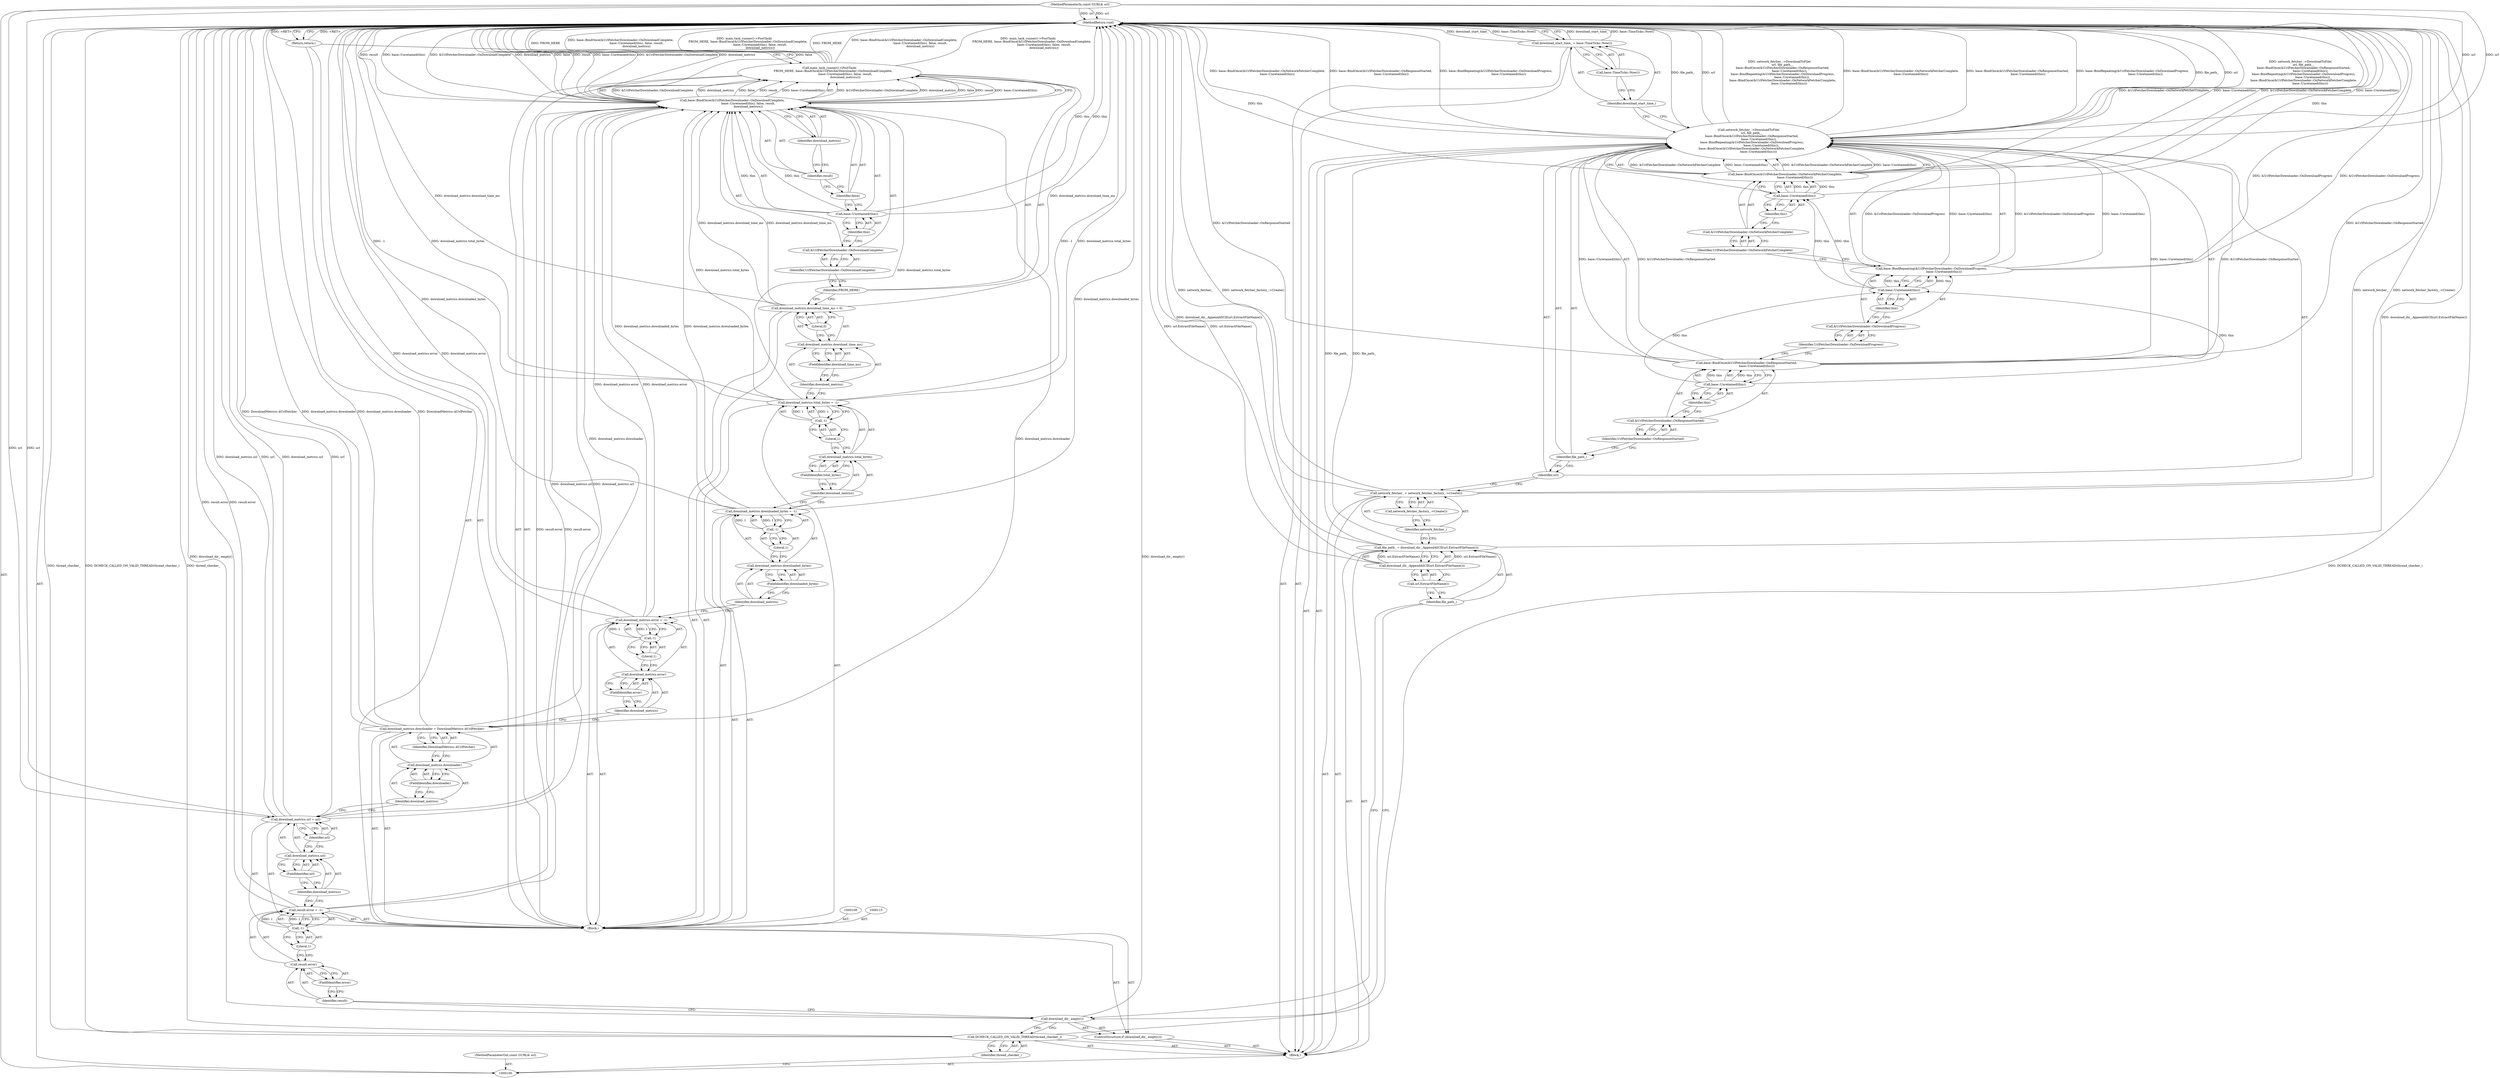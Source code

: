 digraph "0_Chrome_e7b0b560a8f1c3f1c15a2c7486d212543660b8a6_1" {
"1000188" [label="(MethodReturn,void)"];
"1000101" [label="(MethodParameterIn,const GURL& url)"];
"1000261" [label="(MethodParameterOut,const GURL& url)"];
"1000102" [label="(Block,)"];
"1000124" [label="(FieldIdentifier,downloader)"];
"1000125" [label="(Identifier,DownloadMetrics::kUrlFetcher)"];
"1000121" [label="(Call,download_metrics.downloader = DownloadMetrics::kUrlFetcher)"];
"1000122" [label="(Call,download_metrics.downloader)"];
"1000123" [label="(Identifier,download_metrics)"];
"1000129" [label="(FieldIdentifier,error)"];
"1000130" [label="(Call,-1)"];
"1000131" [label="(Literal,1)"];
"1000126" [label="(Call,download_metrics.error = -1)"];
"1000127" [label="(Call,download_metrics.error)"];
"1000128" [label="(Identifier,download_metrics)"];
"1000135" [label="(FieldIdentifier,downloaded_bytes)"];
"1000132" [label="(Call,download_metrics.downloaded_bytes = -1)"];
"1000133" [label="(Call,download_metrics.downloaded_bytes)"];
"1000134" [label="(Identifier,download_metrics)"];
"1000136" [label="(Call,-1)"];
"1000137" [label="(Literal,1)"];
"1000141" [label="(FieldIdentifier,total_bytes)"];
"1000142" [label="(Call,-1)"];
"1000143" [label="(Literal,1)"];
"1000138" [label="(Call,download_metrics.total_bytes = -1)"];
"1000139" [label="(Call,download_metrics.total_bytes)"];
"1000140" [label="(Identifier,download_metrics)"];
"1000147" [label="(FieldIdentifier,download_time_ms)"];
"1000144" [label="(Call,download_metrics.download_time_ms = 0)"];
"1000145" [label="(Call,download_metrics.download_time_ms)"];
"1000146" [label="(Identifier,download_metrics)"];
"1000148" [label="(Literal,0)"];
"1000149" [label="(Call,main_task_runner()->PostTask(\n        FROM_HERE, base::BindOnce(&UrlFetcherDownloader::OnDownloadComplete,\n                                  base::Unretained(this), false, result,\n                                  download_metrics)))"];
"1000151" [label="(Call,base::BindOnce(&UrlFetcherDownloader::OnDownloadComplete,\n                                  base::Unretained(this), false, result,\n                                  download_metrics))"];
"1000152" [label="(Call,&UrlFetcherDownloader::OnDownloadComplete)"];
"1000153" [label="(Identifier,UrlFetcherDownloader::OnDownloadComplete)"];
"1000150" [label="(Identifier,FROM_HERE)"];
"1000154" [label="(Call,base::Unretained(this))"];
"1000155" [label="(Identifier,this)"];
"1000156" [label="(Identifier,false)"];
"1000157" [label="(Identifier,result)"];
"1000158" [label="(Identifier,download_metrics)"];
"1000103" [label="(Call,DCHECK_CALLED_ON_VALID_THREAD(thread_checker_))"];
"1000104" [label="(Identifier,thread_checker_)"];
"1000159" [label="(Return,return;)"];
"1000162" [label="(Call,download_dir_.AppendASCII(url.ExtractFileName()))"];
"1000160" [label="(Call,file_path_ = download_dir_.AppendASCII(url.ExtractFileName()))"];
"1000161" [label="(Identifier,file_path_)"];
"1000163" [label="(Call,url.ExtractFileName())"];
"1000166" [label="(Call,network_fetcher_factory_->Create())"];
"1000164" [label="(Call,network_fetcher_ = network_fetcher_factory_->Create())"];
"1000165" [label="(Identifier,network_fetcher_)"];
"1000167" [label="(Call,network_fetcher_->DownloadToFile(\n      url, file_path_,\n       base::BindOnce(&UrlFetcherDownloader::OnResponseStarted,\n                      base::Unretained(this)),\n       base::BindRepeating(&UrlFetcherDownloader::OnDownloadProgress,\n                           base::Unretained(this)),\n       base::BindOnce(&UrlFetcherDownloader::OnNetworkFetcherComplete,\n                     base::Unretained(this))))"];
"1000169" [label="(Identifier,file_path_)"];
"1000168" [label="(Identifier,url)"];
"1000171" [label="(Call,&UrlFetcherDownloader::OnResponseStarted)"];
"1000172" [label="(Identifier,UrlFetcherDownloader::OnResponseStarted)"];
"1000170" [label="(Call,base::BindOnce(&UrlFetcherDownloader::OnResponseStarted,\n                      base::Unretained(this)))"];
"1000173" [label="(Call,base::Unretained(this))"];
"1000174" [label="(Identifier,this)"];
"1000176" [label="(Call,&UrlFetcherDownloader::OnDownloadProgress)"];
"1000177" [label="(Identifier,UrlFetcherDownloader::OnDownloadProgress)"];
"1000175" [label="(Call,base::BindRepeating(&UrlFetcherDownloader::OnDownloadProgress,\n                           base::Unretained(this)))"];
"1000178" [label="(Call,base::Unretained(this))"];
"1000179" [label="(Identifier,this)"];
"1000181" [label="(Call,&UrlFetcherDownloader::OnNetworkFetcherComplete)"];
"1000182" [label="(Identifier,UrlFetcherDownloader::OnNetworkFetcherComplete)"];
"1000180" [label="(Call,base::BindOnce(&UrlFetcherDownloader::OnNetworkFetcherComplete,\n                     base::Unretained(this)))"];
"1000183" [label="(Call,base::Unretained(this))"];
"1000184" [label="(Identifier,this)"];
"1000187" [label="(Call,base::TimeTicks::Now())"];
"1000185" [label="(Call,download_start_time_ = base::TimeTicks::Now())"];
"1000186" [label="(Identifier,download_start_time_)"];
"1000105" [label="(ControlStructure,if (download_dir_.empty()))"];
"1000106" [label="(Call,download_dir_.empty())"];
"1000112" [label="(FieldIdentifier,error)"];
"1000113" [label="(Call,-1)"];
"1000114" [label="(Literal,1)"];
"1000109" [label="(Call,result.error = -1)"];
"1000110" [label="(Call,result.error)"];
"1000111" [label="(Identifier,result)"];
"1000107" [label="(Block,)"];
"1000119" [label="(FieldIdentifier,url)"];
"1000120" [label="(Identifier,url)"];
"1000116" [label="(Call,download_metrics.url = url)"];
"1000117" [label="(Call,download_metrics.url)"];
"1000118" [label="(Identifier,download_metrics)"];
"1000188" -> "1000100"  [label="AST: "];
"1000188" -> "1000159"  [label="CFG: "];
"1000188" -> "1000185"  [label="CFG: "];
"1000116" -> "1000188"  [label="DDG: download_metrics.url"];
"1000116" -> "1000188"  [label="DDG: url"];
"1000121" -> "1000188"  [label="DDG: DownloadMetrics::kUrlFetcher"];
"1000121" -> "1000188"  [label="DDG: download_metrics.downloader"];
"1000149" -> "1000188"  [label="DDG: base::BindOnce(&UrlFetcherDownloader::OnDownloadComplete,\n                                  base::Unretained(this), false, result,\n                                  download_metrics)"];
"1000149" -> "1000188"  [label="DDG: main_task_runner()->PostTask(\n        FROM_HERE, base::BindOnce(&UrlFetcherDownloader::OnDownloadComplete,\n                                  base::Unretained(this), false, result,\n                                  download_metrics))"];
"1000149" -> "1000188"  [label="DDG: FROM_HERE"];
"1000167" -> "1000188"  [label="DDG: file_path_"];
"1000167" -> "1000188"  [label="DDG: url"];
"1000167" -> "1000188"  [label="DDG: network_fetcher_->DownloadToFile(\n      url, file_path_,\n       base::BindOnce(&UrlFetcherDownloader::OnResponseStarted,\n                      base::Unretained(this)),\n       base::BindRepeating(&UrlFetcherDownloader::OnDownloadProgress,\n                           base::Unretained(this)),\n       base::BindOnce(&UrlFetcherDownloader::OnNetworkFetcherComplete,\n                     base::Unretained(this)))"];
"1000167" -> "1000188"  [label="DDG: base::BindOnce(&UrlFetcherDownloader::OnNetworkFetcherComplete,\n                     base::Unretained(this))"];
"1000167" -> "1000188"  [label="DDG: base::BindOnce(&UrlFetcherDownloader::OnResponseStarted,\n                      base::Unretained(this))"];
"1000167" -> "1000188"  [label="DDG: base::BindRepeating(&UrlFetcherDownloader::OnDownloadProgress,\n                           base::Unretained(this))"];
"1000151" -> "1000188"  [label="DDG: result"];
"1000151" -> "1000188"  [label="DDG: base::Unretained(this)"];
"1000151" -> "1000188"  [label="DDG: &UrlFetcherDownloader::OnDownloadComplete"];
"1000151" -> "1000188"  [label="DDG: download_metrics"];
"1000151" -> "1000188"  [label="DDG: false"];
"1000103" -> "1000188"  [label="DDG: thread_checker_"];
"1000103" -> "1000188"  [label="DDG: DCHECK_CALLED_ON_VALID_THREAD(thread_checker_)"];
"1000180" -> "1000188"  [label="DDG: &UrlFetcherDownloader::OnNetworkFetcherComplete"];
"1000180" -> "1000188"  [label="DDG: base::Unretained(this)"];
"1000126" -> "1000188"  [label="DDG: download_metrics.error"];
"1000132" -> "1000188"  [label="DDG: download_metrics.downloaded_bytes"];
"1000164" -> "1000188"  [label="DDG: network_fetcher_"];
"1000164" -> "1000188"  [label="DDG: network_fetcher_factory_->Create()"];
"1000185" -> "1000188"  [label="DDG: download_start_time_"];
"1000185" -> "1000188"  [label="DDG: base::TimeTicks::Now()"];
"1000138" -> "1000188"  [label="DDG: -1"];
"1000138" -> "1000188"  [label="DDG: download_metrics.total_bytes"];
"1000183" -> "1000188"  [label="DDG: this"];
"1000154" -> "1000188"  [label="DDG: this"];
"1000175" -> "1000188"  [label="DDG: &UrlFetcherDownloader::OnDownloadProgress"];
"1000101" -> "1000188"  [label="DDG: url"];
"1000109" -> "1000188"  [label="DDG: result.error"];
"1000144" -> "1000188"  [label="DDG: download_metrics.download_time_ms"];
"1000170" -> "1000188"  [label="DDG: &UrlFetcherDownloader::OnResponseStarted"];
"1000162" -> "1000188"  [label="DDG: url.ExtractFileName()"];
"1000160" -> "1000188"  [label="DDG: download_dir_.AppendASCII(url.ExtractFileName())"];
"1000106" -> "1000188"  [label="DDG: download_dir_.empty()"];
"1000159" -> "1000188"  [label="DDG: <RET>"];
"1000101" -> "1000100"  [label="AST: "];
"1000101" -> "1000188"  [label="DDG: url"];
"1000101" -> "1000116"  [label="DDG: url"];
"1000101" -> "1000167"  [label="DDG: url"];
"1000261" -> "1000100"  [label="AST: "];
"1000102" -> "1000100"  [label="AST: "];
"1000103" -> "1000102"  [label="AST: "];
"1000105" -> "1000102"  [label="AST: "];
"1000160" -> "1000102"  [label="AST: "];
"1000164" -> "1000102"  [label="AST: "];
"1000167" -> "1000102"  [label="AST: "];
"1000185" -> "1000102"  [label="AST: "];
"1000124" -> "1000122"  [label="AST: "];
"1000124" -> "1000123"  [label="CFG: "];
"1000122" -> "1000124"  [label="CFG: "];
"1000125" -> "1000121"  [label="AST: "];
"1000125" -> "1000122"  [label="CFG: "];
"1000121" -> "1000125"  [label="CFG: "];
"1000121" -> "1000107"  [label="AST: "];
"1000121" -> "1000125"  [label="CFG: "];
"1000122" -> "1000121"  [label="AST: "];
"1000125" -> "1000121"  [label="AST: "];
"1000128" -> "1000121"  [label="CFG: "];
"1000121" -> "1000188"  [label="DDG: DownloadMetrics::kUrlFetcher"];
"1000121" -> "1000188"  [label="DDG: download_metrics.downloader"];
"1000121" -> "1000151"  [label="DDG: download_metrics.downloader"];
"1000122" -> "1000121"  [label="AST: "];
"1000122" -> "1000124"  [label="CFG: "];
"1000123" -> "1000122"  [label="AST: "];
"1000124" -> "1000122"  [label="AST: "];
"1000125" -> "1000122"  [label="CFG: "];
"1000123" -> "1000122"  [label="AST: "];
"1000123" -> "1000116"  [label="CFG: "];
"1000124" -> "1000123"  [label="CFG: "];
"1000129" -> "1000127"  [label="AST: "];
"1000129" -> "1000128"  [label="CFG: "];
"1000127" -> "1000129"  [label="CFG: "];
"1000130" -> "1000126"  [label="AST: "];
"1000130" -> "1000131"  [label="CFG: "];
"1000131" -> "1000130"  [label="AST: "];
"1000126" -> "1000130"  [label="CFG: "];
"1000130" -> "1000126"  [label="DDG: 1"];
"1000131" -> "1000130"  [label="AST: "];
"1000131" -> "1000127"  [label="CFG: "];
"1000130" -> "1000131"  [label="CFG: "];
"1000126" -> "1000107"  [label="AST: "];
"1000126" -> "1000130"  [label="CFG: "];
"1000127" -> "1000126"  [label="AST: "];
"1000130" -> "1000126"  [label="AST: "];
"1000134" -> "1000126"  [label="CFG: "];
"1000126" -> "1000188"  [label="DDG: download_metrics.error"];
"1000130" -> "1000126"  [label="DDG: 1"];
"1000126" -> "1000151"  [label="DDG: download_metrics.error"];
"1000127" -> "1000126"  [label="AST: "];
"1000127" -> "1000129"  [label="CFG: "];
"1000128" -> "1000127"  [label="AST: "];
"1000129" -> "1000127"  [label="AST: "];
"1000131" -> "1000127"  [label="CFG: "];
"1000128" -> "1000127"  [label="AST: "];
"1000128" -> "1000121"  [label="CFG: "];
"1000129" -> "1000128"  [label="CFG: "];
"1000135" -> "1000133"  [label="AST: "];
"1000135" -> "1000134"  [label="CFG: "];
"1000133" -> "1000135"  [label="CFG: "];
"1000132" -> "1000107"  [label="AST: "];
"1000132" -> "1000136"  [label="CFG: "];
"1000133" -> "1000132"  [label="AST: "];
"1000136" -> "1000132"  [label="AST: "];
"1000140" -> "1000132"  [label="CFG: "];
"1000132" -> "1000188"  [label="DDG: download_metrics.downloaded_bytes"];
"1000136" -> "1000132"  [label="DDG: 1"];
"1000132" -> "1000151"  [label="DDG: download_metrics.downloaded_bytes"];
"1000133" -> "1000132"  [label="AST: "];
"1000133" -> "1000135"  [label="CFG: "];
"1000134" -> "1000133"  [label="AST: "];
"1000135" -> "1000133"  [label="AST: "];
"1000137" -> "1000133"  [label="CFG: "];
"1000134" -> "1000133"  [label="AST: "];
"1000134" -> "1000126"  [label="CFG: "];
"1000135" -> "1000134"  [label="CFG: "];
"1000136" -> "1000132"  [label="AST: "];
"1000136" -> "1000137"  [label="CFG: "];
"1000137" -> "1000136"  [label="AST: "];
"1000132" -> "1000136"  [label="CFG: "];
"1000136" -> "1000132"  [label="DDG: 1"];
"1000137" -> "1000136"  [label="AST: "];
"1000137" -> "1000133"  [label="CFG: "];
"1000136" -> "1000137"  [label="CFG: "];
"1000141" -> "1000139"  [label="AST: "];
"1000141" -> "1000140"  [label="CFG: "];
"1000139" -> "1000141"  [label="CFG: "];
"1000142" -> "1000138"  [label="AST: "];
"1000142" -> "1000143"  [label="CFG: "];
"1000143" -> "1000142"  [label="AST: "];
"1000138" -> "1000142"  [label="CFG: "];
"1000142" -> "1000138"  [label="DDG: 1"];
"1000143" -> "1000142"  [label="AST: "];
"1000143" -> "1000139"  [label="CFG: "];
"1000142" -> "1000143"  [label="CFG: "];
"1000138" -> "1000107"  [label="AST: "];
"1000138" -> "1000142"  [label="CFG: "];
"1000139" -> "1000138"  [label="AST: "];
"1000142" -> "1000138"  [label="AST: "];
"1000146" -> "1000138"  [label="CFG: "];
"1000138" -> "1000188"  [label="DDG: -1"];
"1000138" -> "1000188"  [label="DDG: download_metrics.total_bytes"];
"1000142" -> "1000138"  [label="DDG: 1"];
"1000138" -> "1000151"  [label="DDG: download_metrics.total_bytes"];
"1000139" -> "1000138"  [label="AST: "];
"1000139" -> "1000141"  [label="CFG: "];
"1000140" -> "1000139"  [label="AST: "];
"1000141" -> "1000139"  [label="AST: "];
"1000143" -> "1000139"  [label="CFG: "];
"1000140" -> "1000139"  [label="AST: "];
"1000140" -> "1000132"  [label="CFG: "];
"1000141" -> "1000140"  [label="CFG: "];
"1000147" -> "1000145"  [label="AST: "];
"1000147" -> "1000146"  [label="CFG: "];
"1000145" -> "1000147"  [label="CFG: "];
"1000144" -> "1000107"  [label="AST: "];
"1000144" -> "1000148"  [label="CFG: "];
"1000145" -> "1000144"  [label="AST: "];
"1000148" -> "1000144"  [label="AST: "];
"1000150" -> "1000144"  [label="CFG: "];
"1000144" -> "1000188"  [label="DDG: download_metrics.download_time_ms"];
"1000144" -> "1000151"  [label="DDG: download_metrics.download_time_ms"];
"1000145" -> "1000144"  [label="AST: "];
"1000145" -> "1000147"  [label="CFG: "];
"1000146" -> "1000145"  [label="AST: "];
"1000147" -> "1000145"  [label="AST: "];
"1000148" -> "1000145"  [label="CFG: "];
"1000146" -> "1000145"  [label="AST: "];
"1000146" -> "1000138"  [label="CFG: "];
"1000147" -> "1000146"  [label="CFG: "];
"1000148" -> "1000144"  [label="AST: "];
"1000148" -> "1000145"  [label="CFG: "];
"1000144" -> "1000148"  [label="CFG: "];
"1000149" -> "1000107"  [label="AST: "];
"1000149" -> "1000151"  [label="CFG: "];
"1000150" -> "1000149"  [label="AST: "];
"1000151" -> "1000149"  [label="AST: "];
"1000159" -> "1000149"  [label="CFG: "];
"1000149" -> "1000188"  [label="DDG: base::BindOnce(&UrlFetcherDownloader::OnDownloadComplete,\n                                  base::Unretained(this), false, result,\n                                  download_metrics)"];
"1000149" -> "1000188"  [label="DDG: main_task_runner()->PostTask(\n        FROM_HERE, base::BindOnce(&UrlFetcherDownloader::OnDownloadComplete,\n                                  base::Unretained(this), false, result,\n                                  download_metrics))"];
"1000149" -> "1000188"  [label="DDG: FROM_HERE"];
"1000151" -> "1000149"  [label="DDG: &UrlFetcherDownloader::OnDownloadComplete"];
"1000151" -> "1000149"  [label="DDG: download_metrics"];
"1000151" -> "1000149"  [label="DDG: false"];
"1000151" -> "1000149"  [label="DDG: result"];
"1000151" -> "1000149"  [label="DDG: base::Unretained(this)"];
"1000151" -> "1000149"  [label="AST: "];
"1000151" -> "1000158"  [label="CFG: "];
"1000152" -> "1000151"  [label="AST: "];
"1000154" -> "1000151"  [label="AST: "];
"1000156" -> "1000151"  [label="AST: "];
"1000157" -> "1000151"  [label="AST: "];
"1000158" -> "1000151"  [label="AST: "];
"1000149" -> "1000151"  [label="CFG: "];
"1000151" -> "1000188"  [label="DDG: result"];
"1000151" -> "1000188"  [label="DDG: base::Unretained(this)"];
"1000151" -> "1000188"  [label="DDG: &UrlFetcherDownloader::OnDownloadComplete"];
"1000151" -> "1000188"  [label="DDG: download_metrics"];
"1000151" -> "1000188"  [label="DDG: false"];
"1000151" -> "1000149"  [label="DDG: &UrlFetcherDownloader::OnDownloadComplete"];
"1000151" -> "1000149"  [label="DDG: download_metrics"];
"1000151" -> "1000149"  [label="DDG: false"];
"1000151" -> "1000149"  [label="DDG: result"];
"1000151" -> "1000149"  [label="DDG: base::Unretained(this)"];
"1000154" -> "1000151"  [label="DDG: this"];
"1000109" -> "1000151"  [label="DDG: result.error"];
"1000116" -> "1000151"  [label="DDG: download_metrics.url"];
"1000138" -> "1000151"  [label="DDG: download_metrics.total_bytes"];
"1000126" -> "1000151"  [label="DDG: download_metrics.error"];
"1000132" -> "1000151"  [label="DDG: download_metrics.downloaded_bytes"];
"1000121" -> "1000151"  [label="DDG: download_metrics.downloader"];
"1000144" -> "1000151"  [label="DDG: download_metrics.download_time_ms"];
"1000152" -> "1000151"  [label="AST: "];
"1000152" -> "1000153"  [label="CFG: "];
"1000153" -> "1000152"  [label="AST: "];
"1000155" -> "1000152"  [label="CFG: "];
"1000153" -> "1000152"  [label="AST: "];
"1000153" -> "1000150"  [label="CFG: "];
"1000152" -> "1000153"  [label="CFG: "];
"1000150" -> "1000149"  [label="AST: "];
"1000150" -> "1000144"  [label="CFG: "];
"1000153" -> "1000150"  [label="CFG: "];
"1000154" -> "1000151"  [label="AST: "];
"1000154" -> "1000155"  [label="CFG: "];
"1000155" -> "1000154"  [label="AST: "];
"1000156" -> "1000154"  [label="CFG: "];
"1000154" -> "1000188"  [label="DDG: this"];
"1000154" -> "1000151"  [label="DDG: this"];
"1000155" -> "1000154"  [label="AST: "];
"1000155" -> "1000152"  [label="CFG: "];
"1000154" -> "1000155"  [label="CFG: "];
"1000156" -> "1000151"  [label="AST: "];
"1000156" -> "1000154"  [label="CFG: "];
"1000157" -> "1000156"  [label="CFG: "];
"1000157" -> "1000151"  [label="AST: "];
"1000157" -> "1000156"  [label="CFG: "];
"1000158" -> "1000157"  [label="CFG: "];
"1000158" -> "1000151"  [label="AST: "];
"1000158" -> "1000157"  [label="CFG: "];
"1000151" -> "1000158"  [label="CFG: "];
"1000103" -> "1000102"  [label="AST: "];
"1000103" -> "1000104"  [label="CFG: "];
"1000104" -> "1000103"  [label="AST: "];
"1000106" -> "1000103"  [label="CFG: "];
"1000103" -> "1000188"  [label="DDG: thread_checker_"];
"1000103" -> "1000188"  [label="DDG: DCHECK_CALLED_ON_VALID_THREAD(thread_checker_)"];
"1000104" -> "1000103"  [label="AST: "];
"1000104" -> "1000100"  [label="CFG: "];
"1000103" -> "1000104"  [label="CFG: "];
"1000159" -> "1000107"  [label="AST: "];
"1000159" -> "1000149"  [label="CFG: "];
"1000188" -> "1000159"  [label="CFG: "];
"1000159" -> "1000188"  [label="DDG: <RET>"];
"1000162" -> "1000160"  [label="AST: "];
"1000162" -> "1000163"  [label="CFG: "];
"1000163" -> "1000162"  [label="AST: "];
"1000160" -> "1000162"  [label="CFG: "];
"1000162" -> "1000188"  [label="DDG: url.ExtractFileName()"];
"1000162" -> "1000160"  [label="DDG: url.ExtractFileName()"];
"1000160" -> "1000102"  [label="AST: "];
"1000160" -> "1000162"  [label="CFG: "];
"1000161" -> "1000160"  [label="AST: "];
"1000162" -> "1000160"  [label="AST: "];
"1000165" -> "1000160"  [label="CFG: "];
"1000160" -> "1000188"  [label="DDG: download_dir_.AppendASCII(url.ExtractFileName())"];
"1000162" -> "1000160"  [label="DDG: url.ExtractFileName()"];
"1000160" -> "1000167"  [label="DDG: file_path_"];
"1000161" -> "1000160"  [label="AST: "];
"1000161" -> "1000106"  [label="CFG: "];
"1000163" -> "1000161"  [label="CFG: "];
"1000163" -> "1000162"  [label="AST: "];
"1000163" -> "1000161"  [label="CFG: "];
"1000162" -> "1000163"  [label="CFG: "];
"1000166" -> "1000164"  [label="AST: "];
"1000166" -> "1000165"  [label="CFG: "];
"1000164" -> "1000166"  [label="CFG: "];
"1000164" -> "1000102"  [label="AST: "];
"1000164" -> "1000166"  [label="CFG: "];
"1000165" -> "1000164"  [label="AST: "];
"1000166" -> "1000164"  [label="AST: "];
"1000168" -> "1000164"  [label="CFG: "];
"1000164" -> "1000188"  [label="DDG: network_fetcher_"];
"1000164" -> "1000188"  [label="DDG: network_fetcher_factory_->Create()"];
"1000165" -> "1000164"  [label="AST: "];
"1000165" -> "1000160"  [label="CFG: "];
"1000166" -> "1000165"  [label="CFG: "];
"1000167" -> "1000102"  [label="AST: "];
"1000167" -> "1000180"  [label="CFG: "];
"1000168" -> "1000167"  [label="AST: "];
"1000169" -> "1000167"  [label="AST: "];
"1000170" -> "1000167"  [label="AST: "];
"1000175" -> "1000167"  [label="AST: "];
"1000180" -> "1000167"  [label="AST: "];
"1000186" -> "1000167"  [label="CFG: "];
"1000167" -> "1000188"  [label="DDG: file_path_"];
"1000167" -> "1000188"  [label="DDG: url"];
"1000167" -> "1000188"  [label="DDG: network_fetcher_->DownloadToFile(\n      url, file_path_,\n       base::BindOnce(&UrlFetcherDownloader::OnResponseStarted,\n                      base::Unretained(this)),\n       base::BindRepeating(&UrlFetcherDownloader::OnDownloadProgress,\n                           base::Unretained(this)),\n       base::BindOnce(&UrlFetcherDownloader::OnNetworkFetcherComplete,\n                     base::Unretained(this)))"];
"1000167" -> "1000188"  [label="DDG: base::BindOnce(&UrlFetcherDownloader::OnNetworkFetcherComplete,\n                     base::Unretained(this))"];
"1000167" -> "1000188"  [label="DDG: base::BindOnce(&UrlFetcherDownloader::OnResponseStarted,\n                      base::Unretained(this))"];
"1000167" -> "1000188"  [label="DDG: base::BindRepeating(&UrlFetcherDownloader::OnDownloadProgress,\n                           base::Unretained(this))"];
"1000101" -> "1000167"  [label="DDG: url"];
"1000160" -> "1000167"  [label="DDG: file_path_"];
"1000170" -> "1000167"  [label="DDG: &UrlFetcherDownloader::OnResponseStarted"];
"1000170" -> "1000167"  [label="DDG: base::Unretained(this)"];
"1000175" -> "1000167"  [label="DDG: &UrlFetcherDownloader::OnDownloadProgress"];
"1000175" -> "1000167"  [label="DDG: base::Unretained(this)"];
"1000180" -> "1000167"  [label="DDG: &UrlFetcherDownloader::OnNetworkFetcherComplete"];
"1000180" -> "1000167"  [label="DDG: base::Unretained(this)"];
"1000169" -> "1000167"  [label="AST: "];
"1000169" -> "1000168"  [label="CFG: "];
"1000172" -> "1000169"  [label="CFG: "];
"1000168" -> "1000167"  [label="AST: "];
"1000168" -> "1000164"  [label="CFG: "];
"1000169" -> "1000168"  [label="CFG: "];
"1000171" -> "1000170"  [label="AST: "];
"1000171" -> "1000172"  [label="CFG: "];
"1000172" -> "1000171"  [label="AST: "];
"1000174" -> "1000171"  [label="CFG: "];
"1000172" -> "1000171"  [label="AST: "];
"1000172" -> "1000169"  [label="CFG: "];
"1000171" -> "1000172"  [label="CFG: "];
"1000170" -> "1000167"  [label="AST: "];
"1000170" -> "1000173"  [label="CFG: "];
"1000171" -> "1000170"  [label="AST: "];
"1000173" -> "1000170"  [label="AST: "];
"1000177" -> "1000170"  [label="CFG: "];
"1000170" -> "1000188"  [label="DDG: &UrlFetcherDownloader::OnResponseStarted"];
"1000170" -> "1000167"  [label="DDG: &UrlFetcherDownloader::OnResponseStarted"];
"1000170" -> "1000167"  [label="DDG: base::Unretained(this)"];
"1000173" -> "1000170"  [label="DDG: this"];
"1000173" -> "1000170"  [label="AST: "];
"1000173" -> "1000174"  [label="CFG: "];
"1000174" -> "1000173"  [label="AST: "];
"1000170" -> "1000173"  [label="CFG: "];
"1000173" -> "1000170"  [label="DDG: this"];
"1000173" -> "1000178"  [label="DDG: this"];
"1000174" -> "1000173"  [label="AST: "];
"1000174" -> "1000171"  [label="CFG: "];
"1000173" -> "1000174"  [label="CFG: "];
"1000176" -> "1000175"  [label="AST: "];
"1000176" -> "1000177"  [label="CFG: "];
"1000177" -> "1000176"  [label="AST: "];
"1000179" -> "1000176"  [label="CFG: "];
"1000177" -> "1000176"  [label="AST: "];
"1000177" -> "1000170"  [label="CFG: "];
"1000176" -> "1000177"  [label="CFG: "];
"1000175" -> "1000167"  [label="AST: "];
"1000175" -> "1000178"  [label="CFG: "];
"1000176" -> "1000175"  [label="AST: "];
"1000178" -> "1000175"  [label="AST: "];
"1000182" -> "1000175"  [label="CFG: "];
"1000175" -> "1000188"  [label="DDG: &UrlFetcherDownloader::OnDownloadProgress"];
"1000175" -> "1000167"  [label="DDG: &UrlFetcherDownloader::OnDownloadProgress"];
"1000175" -> "1000167"  [label="DDG: base::Unretained(this)"];
"1000178" -> "1000175"  [label="DDG: this"];
"1000178" -> "1000175"  [label="AST: "];
"1000178" -> "1000179"  [label="CFG: "];
"1000179" -> "1000178"  [label="AST: "];
"1000175" -> "1000178"  [label="CFG: "];
"1000178" -> "1000175"  [label="DDG: this"];
"1000173" -> "1000178"  [label="DDG: this"];
"1000178" -> "1000183"  [label="DDG: this"];
"1000179" -> "1000178"  [label="AST: "];
"1000179" -> "1000176"  [label="CFG: "];
"1000178" -> "1000179"  [label="CFG: "];
"1000181" -> "1000180"  [label="AST: "];
"1000181" -> "1000182"  [label="CFG: "];
"1000182" -> "1000181"  [label="AST: "];
"1000184" -> "1000181"  [label="CFG: "];
"1000182" -> "1000181"  [label="AST: "];
"1000182" -> "1000175"  [label="CFG: "];
"1000181" -> "1000182"  [label="CFG: "];
"1000180" -> "1000167"  [label="AST: "];
"1000180" -> "1000183"  [label="CFG: "];
"1000181" -> "1000180"  [label="AST: "];
"1000183" -> "1000180"  [label="AST: "];
"1000167" -> "1000180"  [label="CFG: "];
"1000180" -> "1000188"  [label="DDG: &UrlFetcherDownloader::OnNetworkFetcherComplete"];
"1000180" -> "1000188"  [label="DDG: base::Unretained(this)"];
"1000180" -> "1000167"  [label="DDG: &UrlFetcherDownloader::OnNetworkFetcherComplete"];
"1000180" -> "1000167"  [label="DDG: base::Unretained(this)"];
"1000183" -> "1000180"  [label="DDG: this"];
"1000183" -> "1000180"  [label="AST: "];
"1000183" -> "1000184"  [label="CFG: "];
"1000184" -> "1000183"  [label="AST: "];
"1000180" -> "1000183"  [label="CFG: "];
"1000183" -> "1000188"  [label="DDG: this"];
"1000183" -> "1000180"  [label="DDG: this"];
"1000178" -> "1000183"  [label="DDG: this"];
"1000184" -> "1000183"  [label="AST: "];
"1000184" -> "1000181"  [label="CFG: "];
"1000183" -> "1000184"  [label="CFG: "];
"1000187" -> "1000185"  [label="AST: "];
"1000187" -> "1000186"  [label="CFG: "];
"1000185" -> "1000187"  [label="CFG: "];
"1000185" -> "1000102"  [label="AST: "];
"1000185" -> "1000187"  [label="CFG: "];
"1000186" -> "1000185"  [label="AST: "];
"1000187" -> "1000185"  [label="AST: "];
"1000188" -> "1000185"  [label="CFG: "];
"1000185" -> "1000188"  [label="DDG: download_start_time_"];
"1000185" -> "1000188"  [label="DDG: base::TimeTicks::Now()"];
"1000186" -> "1000185"  [label="AST: "];
"1000186" -> "1000167"  [label="CFG: "];
"1000187" -> "1000186"  [label="CFG: "];
"1000105" -> "1000102"  [label="AST: "];
"1000106" -> "1000105"  [label="AST: "];
"1000107" -> "1000105"  [label="AST: "];
"1000106" -> "1000105"  [label="AST: "];
"1000106" -> "1000103"  [label="CFG: "];
"1000111" -> "1000106"  [label="CFG: "];
"1000161" -> "1000106"  [label="CFG: "];
"1000106" -> "1000188"  [label="DDG: download_dir_.empty()"];
"1000112" -> "1000110"  [label="AST: "];
"1000112" -> "1000111"  [label="CFG: "];
"1000110" -> "1000112"  [label="CFG: "];
"1000113" -> "1000109"  [label="AST: "];
"1000113" -> "1000114"  [label="CFG: "];
"1000114" -> "1000113"  [label="AST: "];
"1000109" -> "1000113"  [label="CFG: "];
"1000113" -> "1000109"  [label="DDG: 1"];
"1000114" -> "1000113"  [label="AST: "];
"1000114" -> "1000110"  [label="CFG: "];
"1000113" -> "1000114"  [label="CFG: "];
"1000109" -> "1000107"  [label="AST: "];
"1000109" -> "1000113"  [label="CFG: "];
"1000110" -> "1000109"  [label="AST: "];
"1000113" -> "1000109"  [label="AST: "];
"1000118" -> "1000109"  [label="CFG: "];
"1000109" -> "1000188"  [label="DDG: result.error"];
"1000113" -> "1000109"  [label="DDG: 1"];
"1000109" -> "1000151"  [label="DDG: result.error"];
"1000110" -> "1000109"  [label="AST: "];
"1000110" -> "1000112"  [label="CFG: "];
"1000111" -> "1000110"  [label="AST: "];
"1000112" -> "1000110"  [label="AST: "];
"1000114" -> "1000110"  [label="CFG: "];
"1000111" -> "1000110"  [label="AST: "];
"1000111" -> "1000106"  [label="CFG: "];
"1000112" -> "1000111"  [label="CFG: "];
"1000107" -> "1000105"  [label="AST: "];
"1000108" -> "1000107"  [label="AST: "];
"1000109" -> "1000107"  [label="AST: "];
"1000115" -> "1000107"  [label="AST: "];
"1000116" -> "1000107"  [label="AST: "];
"1000121" -> "1000107"  [label="AST: "];
"1000126" -> "1000107"  [label="AST: "];
"1000132" -> "1000107"  [label="AST: "];
"1000138" -> "1000107"  [label="AST: "];
"1000144" -> "1000107"  [label="AST: "];
"1000149" -> "1000107"  [label="AST: "];
"1000159" -> "1000107"  [label="AST: "];
"1000119" -> "1000117"  [label="AST: "];
"1000119" -> "1000118"  [label="CFG: "];
"1000117" -> "1000119"  [label="CFG: "];
"1000120" -> "1000116"  [label="AST: "];
"1000120" -> "1000117"  [label="CFG: "];
"1000116" -> "1000120"  [label="CFG: "];
"1000116" -> "1000107"  [label="AST: "];
"1000116" -> "1000120"  [label="CFG: "];
"1000117" -> "1000116"  [label="AST: "];
"1000120" -> "1000116"  [label="AST: "];
"1000123" -> "1000116"  [label="CFG: "];
"1000116" -> "1000188"  [label="DDG: download_metrics.url"];
"1000116" -> "1000188"  [label="DDG: url"];
"1000101" -> "1000116"  [label="DDG: url"];
"1000116" -> "1000151"  [label="DDG: download_metrics.url"];
"1000117" -> "1000116"  [label="AST: "];
"1000117" -> "1000119"  [label="CFG: "];
"1000118" -> "1000117"  [label="AST: "];
"1000119" -> "1000117"  [label="AST: "];
"1000120" -> "1000117"  [label="CFG: "];
"1000118" -> "1000117"  [label="AST: "];
"1000118" -> "1000109"  [label="CFG: "];
"1000119" -> "1000118"  [label="CFG: "];
}
